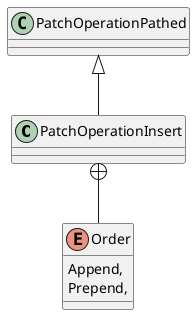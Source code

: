 @startuml
class PatchOperationInsert {
}
enum Order {
    Append,
    Prepend,
}
PatchOperationPathed <|-- PatchOperationInsert
PatchOperationInsert +-- Order
@enduml
